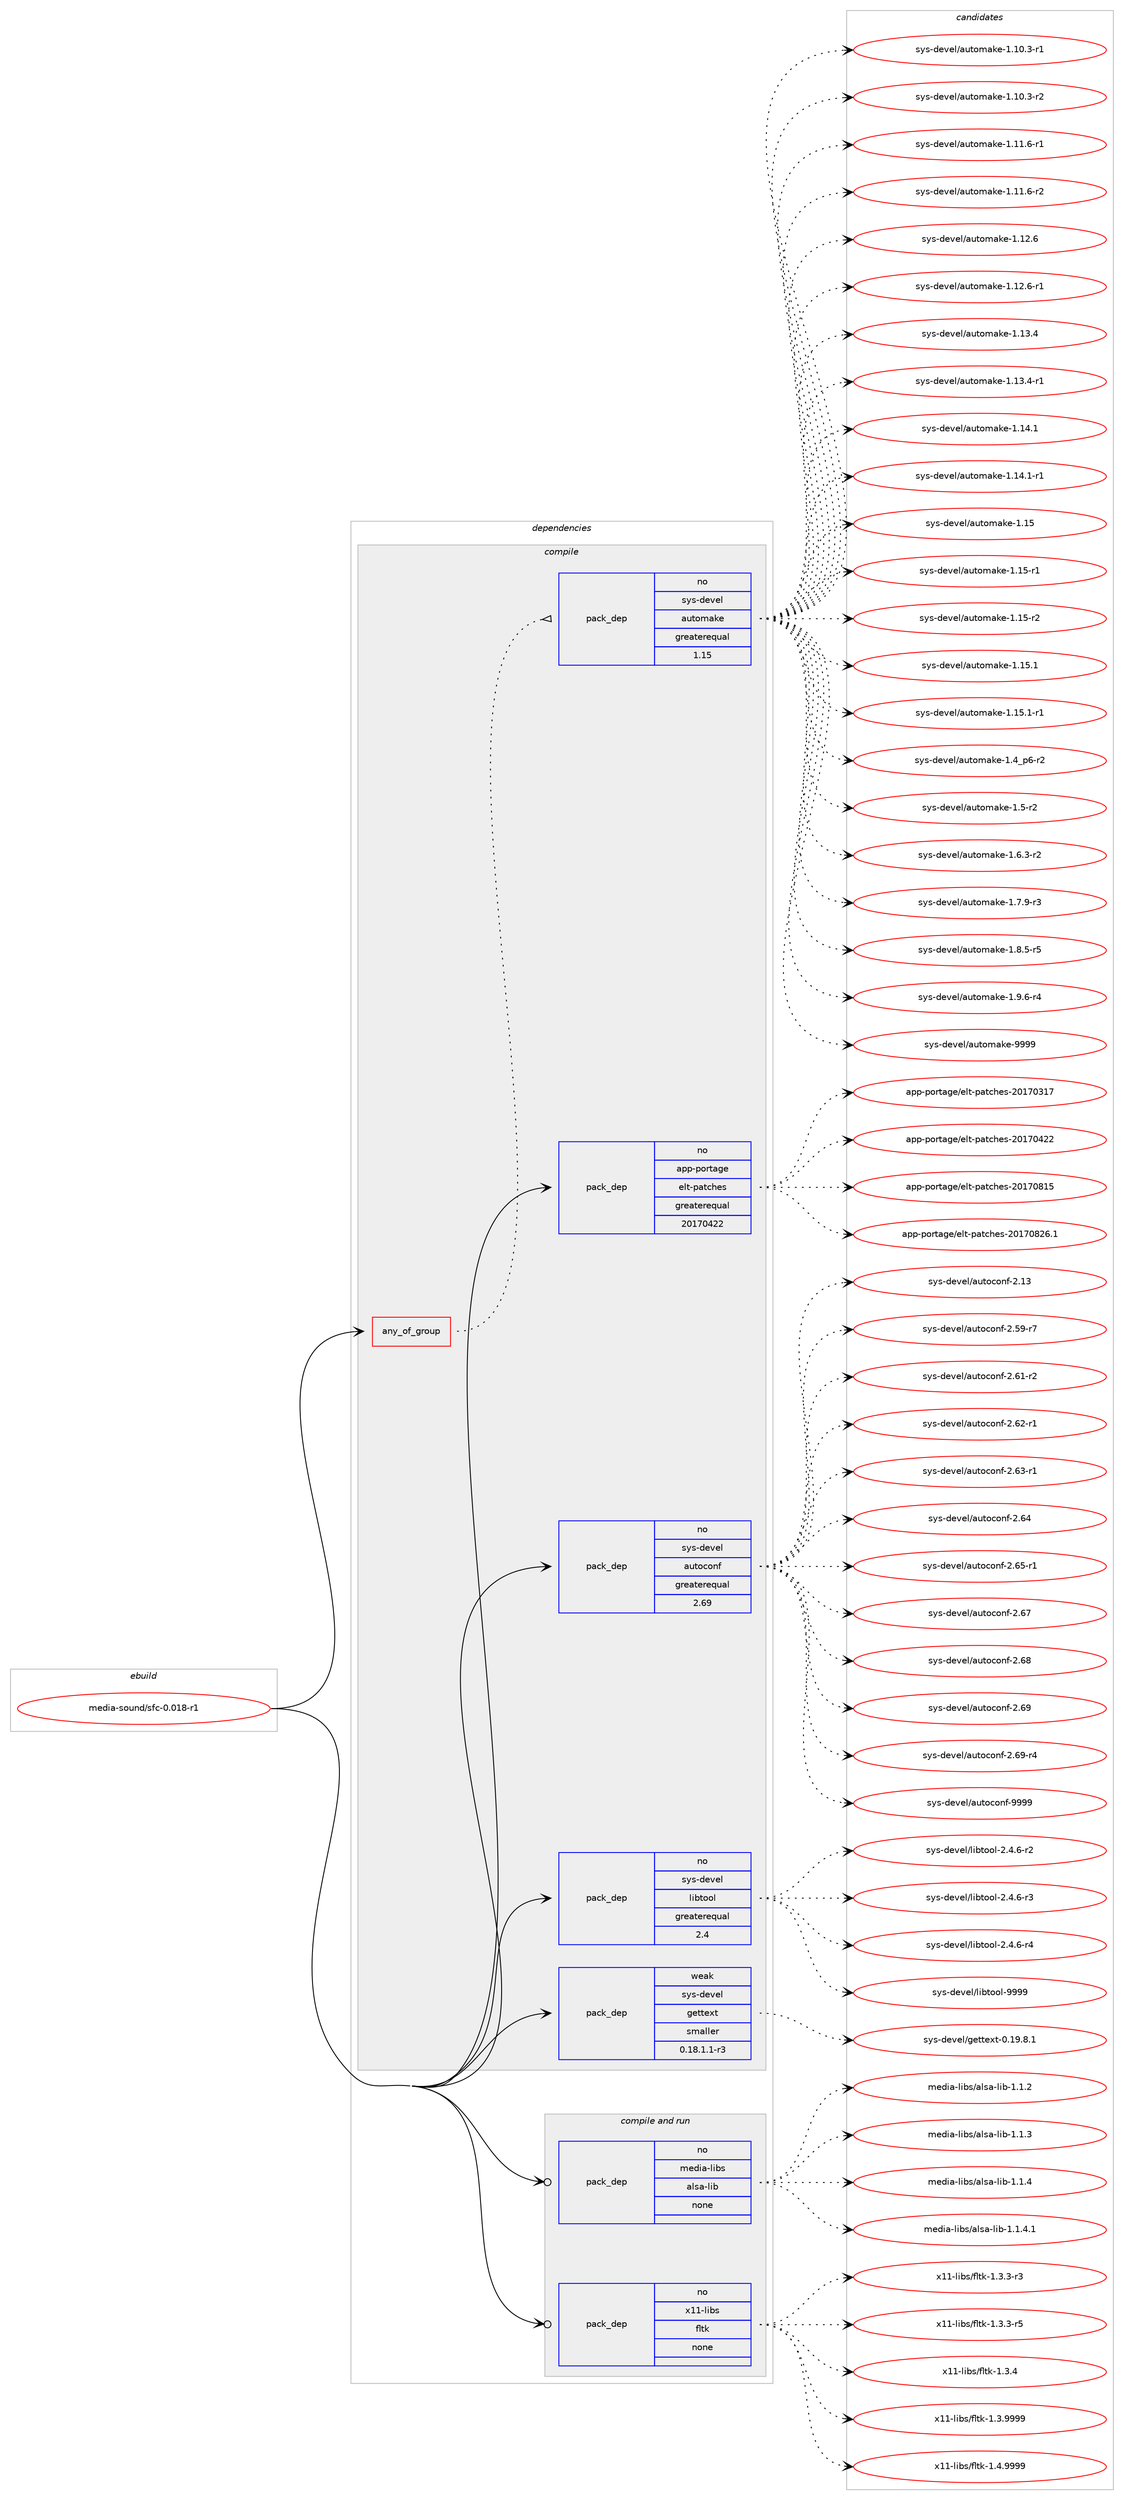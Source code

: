 digraph prolog {

# *************
# Graph options
# *************

newrank=true;
concentrate=true;
compound=true;
graph [rankdir=LR,fontname=Helvetica,fontsize=10,ranksep=1.5];#, ranksep=2.5, nodesep=0.2];
edge  [arrowhead=vee];
node  [fontname=Helvetica,fontsize=10];

# **********
# The ebuild
# **********

subgraph cluster_leftcol {
color=gray;
rank=same;
label=<<i>ebuild</i>>;
id [label="media-sound/sfc-0.018-r1", color=red, width=4, href="../media-sound/sfc-0.018-r1.svg"];
}

# ****************
# The dependencies
# ****************

subgraph cluster_midcol {
color=gray;
label=<<i>dependencies</i>>;
subgraph cluster_compile {
fillcolor="#eeeeee";
style=filled;
label=<<i>compile</i>>;
subgraph any6091 {
dependency386546 [label=<<TABLE BORDER="0" CELLBORDER="1" CELLSPACING="0" CELLPADDING="4"><TR><TD CELLPADDING="10">any_of_group</TD></TR></TABLE>>, shape=none, color=red];subgraph pack285457 {
dependency386547 [label=<<TABLE BORDER="0" CELLBORDER="1" CELLSPACING="0" CELLPADDING="4" WIDTH="220"><TR><TD ROWSPAN="6" CELLPADDING="30">pack_dep</TD></TR><TR><TD WIDTH="110">no</TD></TR><TR><TD>sys-devel</TD></TR><TR><TD>automake</TD></TR><TR><TD>greaterequal</TD></TR><TR><TD>1.15</TD></TR></TABLE>>, shape=none, color=blue];
}
dependency386546:e -> dependency386547:w [weight=20,style="dotted",arrowhead="oinv"];
}
id:e -> dependency386546:w [weight=20,style="solid",arrowhead="vee"];
subgraph pack285458 {
dependency386548 [label=<<TABLE BORDER="0" CELLBORDER="1" CELLSPACING="0" CELLPADDING="4" WIDTH="220"><TR><TD ROWSPAN="6" CELLPADDING="30">pack_dep</TD></TR><TR><TD WIDTH="110">no</TD></TR><TR><TD>app-portage</TD></TR><TR><TD>elt-patches</TD></TR><TR><TD>greaterequal</TD></TR><TR><TD>20170422</TD></TR></TABLE>>, shape=none, color=blue];
}
id:e -> dependency386548:w [weight=20,style="solid",arrowhead="vee"];
subgraph pack285459 {
dependency386549 [label=<<TABLE BORDER="0" CELLBORDER="1" CELLSPACING="0" CELLPADDING="4" WIDTH="220"><TR><TD ROWSPAN="6" CELLPADDING="30">pack_dep</TD></TR><TR><TD WIDTH="110">no</TD></TR><TR><TD>sys-devel</TD></TR><TR><TD>autoconf</TD></TR><TR><TD>greaterequal</TD></TR><TR><TD>2.69</TD></TR></TABLE>>, shape=none, color=blue];
}
id:e -> dependency386549:w [weight=20,style="solid",arrowhead="vee"];
subgraph pack285460 {
dependency386550 [label=<<TABLE BORDER="0" CELLBORDER="1" CELLSPACING="0" CELLPADDING="4" WIDTH="220"><TR><TD ROWSPAN="6" CELLPADDING="30">pack_dep</TD></TR><TR><TD WIDTH="110">no</TD></TR><TR><TD>sys-devel</TD></TR><TR><TD>libtool</TD></TR><TR><TD>greaterequal</TD></TR><TR><TD>2.4</TD></TR></TABLE>>, shape=none, color=blue];
}
id:e -> dependency386550:w [weight=20,style="solid",arrowhead="vee"];
subgraph pack285461 {
dependency386551 [label=<<TABLE BORDER="0" CELLBORDER="1" CELLSPACING="0" CELLPADDING="4" WIDTH="220"><TR><TD ROWSPAN="6" CELLPADDING="30">pack_dep</TD></TR><TR><TD WIDTH="110">weak</TD></TR><TR><TD>sys-devel</TD></TR><TR><TD>gettext</TD></TR><TR><TD>smaller</TD></TR><TR><TD>0.18.1.1-r3</TD></TR></TABLE>>, shape=none, color=blue];
}
id:e -> dependency386551:w [weight=20,style="solid",arrowhead="vee"];
}
subgraph cluster_compileandrun {
fillcolor="#eeeeee";
style=filled;
label=<<i>compile and run</i>>;
subgraph pack285462 {
dependency386552 [label=<<TABLE BORDER="0" CELLBORDER="1" CELLSPACING="0" CELLPADDING="4" WIDTH="220"><TR><TD ROWSPAN="6" CELLPADDING="30">pack_dep</TD></TR><TR><TD WIDTH="110">no</TD></TR><TR><TD>media-libs</TD></TR><TR><TD>alsa-lib</TD></TR><TR><TD>none</TD></TR><TR><TD></TD></TR></TABLE>>, shape=none, color=blue];
}
id:e -> dependency386552:w [weight=20,style="solid",arrowhead="odotvee"];
subgraph pack285463 {
dependency386553 [label=<<TABLE BORDER="0" CELLBORDER="1" CELLSPACING="0" CELLPADDING="4" WIDTH="220"><TR><TD ROWSPAN="6" CELLPADDING="30">pack_dep</TD></TR><TR><TD WIDTH="110">no</TD></TR><TR><TD>x11-libs</TD></TR><TR><TD>fltk</TD></TR><TR><TD>none</TD></TR><TR><TD></TD></TR></TABLE>>, shape=none, color=blue];
}
id:e -> dependency386553:w [weight=20,style="solid",arrowhead="odotvee"];
}
subgraph cluster_run {
fillcolor="#eeeeee";
style=filled;
label=<<i>run</i>>;
}
}

# **************
# The candidates
# **************

subgraph cluster_choices {
rank=same;
color=gray;
label=<<i>candidates</i>>;

subgraph choice285457 {
color=black;
nodesep=1;
choice11512111545100101118101108479711711611110997107101454946494846514511449 [label="sys-devel/automake-1.10.3-r1", color=red, width=4,href="../sys-devel/automake-1.10.3-r1.svg"];
choice11512111545100101118101108479711711611110997107101454946494846514511450 [label="sys-devel/automake-1.10.3-r2", color=red, width=4,href="../sys-devel/automake-1.10.3-r2.svg"];
choice11512111545100101118101108479711711611110997107101454946494946544511449 [label="sys-devel/automake-1.11.6-r1", color=red, width=4,href="../sys-devel/automake-1.11.6-r1.svg"];
choice11512111545100101118101108479711711611110997107101454946494946544511450 [label="sys-devel/automake-1.11.6-r2", color=red, width=4,href="../sys-devel/automake-1.11.6-r2.svg"];
choice1151211154510010111810110847971171161111099710710145494649504654 [label="sys-devel/automake-1.12.6", color=red, width=4,href="../sys-devel/automake-1.12.6.svg"];
choice11512111545100101118101108479711711611110997107101454946495046544511449 [label="sys-devel/automake-1.12.6-r1", color=red, width=4,href="../sys-devel/automake-1.12.6-r1.svg"];
choice1151211154510010111810110847971171161111099710710145494649514652 [label="sys-devel/automake-1.13.4", color=red, width=4,href="../sys-devel/automake-1.13.4.svg"];
choice11512111545100101118101108479711711611110997107101454946495146524511449 [label="sys-devel/automake-1.13.4-r1", color=red, width=4,href="../sys-devel/automake-1.13.4-r1.svg"];
choice1151211154510010111810110847971171161111099710710145494649524649 [label="sys-devel/automake-1.14.1", color=red, width=4,href="../sys-devel/automake-1.14.1.svg"];
choice11512111545100101118101108479711711611110997107101454946495246494511449 [label="sys-devel/automake-1.14.1-r1", color=red, width=4,href="../sys-devel/automake-1.14.1-r1.svg"];
choice115121115451001011181011084797117116111109971071014549464953 [label="sys-devel/automake-1.15", color=red, width=4,href="../sys-devel/automake-1.15.svg"];
choice1151211154510010111810110847971171161111099710710145494649534511449 [label="sys-devel/automake-1.15-r1", color=red, width=4,href="../sys-devel/automake-1.15-r1.svg"];
choice1151211154510010111810110847971171161111099710710145494649534511450 [label="sys-devel/automake-1.15-r2", color=red, width=4,href="../sys-devel/automake-1.15-r2.svg"];
choice1151211154510010111810110847971171161111099710710145494649534649 [label="sys-devel/automake-1.15.1", color=red, width=4,href="../sys-devel/automake-1.15.1.svg"];
choice11512111545100101118101108479711711611110997107101454946495346494511449 [label="sys-devel/automake-1.15.1-r1", color=red, width=4,href="../sys-devel/automake-1.15.1-r1.svg"];
choice115121115451001011181011084797117116111109971071014549465295112544511450 [label="sys-devel/automake-1.4_p6-r2", color=red, width=4,href="../sys-devel/automake-1.4_p6-r2.svg"];
choice11512111545100101118101108479711711611110997107101454946534511450 [label="sys-devel/automake-1.5-r2", color=red, width=4,href="../sys-devel/automake-1.5-r2.svg"];
choice115121115451001011181011084797117116111109971071014549465446514511450 [label="sys-devel/automake-1.6.3-r2", color=red, width=4,href="../sys-devel/automake-1.6.3-r2.svg"];
choice115121115451001011181011084797117116111109971071014549465546574511451 [label="sys-devel/automake-1.7.9-r3", color=red, width=4,href="../sys-devel/automake-1.7.9-r3.svg"];
choice115121115451001011181011084797117116111109971071014549465646534511453 [label="sys-devel/automake-1.8.5-r5", color=red, width=4,href="../sys-devel/automake-1.8.5-r5.svg"];
choice115121115451001011181011084797117116111109971071014549465746544511452 [label="sys-devel/automake-1.9.6-r4", color=red, width=4,href="../sys-devel/automake-1.9.6-r4.svg"];
choice115121115451001011181011084797117116111109971071014557575757 [label="sys-devel/automake-9999", color=red, width=4,href="../sys-devel/automake-9999.svg"];
dependency386547:e -> choice11512111545100101118101108479711711611110997107101454946494846514511449:w [style=dotted,weight="100"];
dependency386547:e -> choice11512111545100101118101108479711711611110997107101454946494846514511450:w [style=dotted,weight="100"];
dependency386547:e -> choice11512111545100101118101108479711711611110997107101454946494946544511449:w [style=dotted,weight="100"];
dependency386547:e -> choice11512111545100101118101108479711711611110997107101454946494946544511450:w [style=dotted,weight="100"];
dependency386547:e -> choice1151211154510010111810110847971171161111099710710145494649504654:w [style=dotted,weight="100"];
dependency386547:e -> choice11512111545100101118101108479711711611110997107101454946495046544511449:w [style=dotted,weight="100"];
dependency386547:e -> choice1151211154510010111810110847971171161111099710710145494649514652:w [style=dotted,weight="100"];
dependency386547:e -> choice11512111545100101118101108479711711611110997107101454946495146524511449:w [style=dotted,weight="100"];
dependency386547:e -> choice1151211154510010111810110847971171161111099710710145494649524649:w [style=dotted,weight="100"];
dependency386547:e -> choice11512111545100101118101108479711711611110997107101454946495246494511449:w [style=dotted,weight="100"];
dependency386547:e -> choice115121115451001011181011084797117116111109971071014549464953:w [style=dotted,weight="100"];
dependency386547:e -> choice1151211154510010111810110847971171161111099710710145494649534511449:w [style=dotted,weight="100"];
dependency386547:e -> choice1151211154510010111810110847971171161111099710710145494649534511450:w [style=dotted,weight="100"];
dependency386547:e -> choice1151211154510010111810110847971171161111099710710145494649534649:w [style=dotted,weight="100"];
dependency386547:e -> choice11512111545100101118101108479711711611110997107101454946495346494511449:w [style=dotted,weight="100"];
dependency386547:e -> choice115121115451001011181011084797117116111109971071014549465295112544511450:w [style=dotted,weight="100"];
dependency386547:e -> choice11512111545100101118101108479711711611110997107101454946534511450:w [style=dotted,weight="100"];
dependency386547:e -> choice115121115451001011181011084797117116111109971071014549465446514511450:w [style=dotted,weight="100"];
dependency386547:e -> choice115121115451001011181011084797117116111109971071014549465546574511451:w [style=dotted,weight="100"];
dependency386547:e -> choice115121115451001011181011084797117116111109971071014549465646534511453:w [style=dotted,weight="100"];
dependency386547:e -> choice115121115451001011181011084797117116111109971071014549465746544511452:w [style=dotted,weight="100"];
dependency386547:e -> choice115121115451001011181011084797117116111109971071014557575757:w [style=dotted,weight="100"];
}
subgraph choice285458 {
color=black;
nodesep=1;
choice97112112451121111141169710310147101108116451129711699104101115455048495548514955 [label="app-portage/elt-patches-20170317", color=red, width=4,href="../app-portage/elt-patches-20170317.svg"];
choice97112112451121111141169710310147101108116451129711699104101115455048495548525050 [label="app-portage/elt-patches-20170422", color=red, width=4,href="../app-portage/elt-patches-20170422.svg"];
choice97112112451121111141169710310147101108116451129711699104101115455048495548564953 [label="app-portage/elt-patches-20170815", color=red, width=4,href="../app-portage/elt-patches-20170815.svg"];
choice971121124511211111411697103101471011081164511297116991041011154550484955485650544649 [label="app-portage/elt-patches-20170826.1", color=red, width=4,href="../app-portage/elt-patches-20170826.1.svg"];
dependency386548:e -> choice97112112451121111141169710310147101108116451129711699104101115455048495548514955:w [style=dotted,weight="100"];
dependency386548:e -> choice97112112451121111141169710310147101108116451129711699104101115455048495548525050:w [style=dotted,weight="100"];
dependency386548:e -> choice97112112451121111141169710310147101108116451129711699104101115455048495548564953:w [style=dotted,weight="100"];
dependency386548:e -> choice971121124511211111411697103101471011081164511297116991041011154550484955485650544649:w [style=dotted,weight="100"];
}
subgraph choice285459 {
color=black;
nodesep=1;
choice115121115451001011181011084797117116111991111101024550464951 [label="sys-devel/autoconf-2.13", color=red, width=4,href="../sys-devel/autoconf-2.13.svg"];
choice1151211154510010111810110847971171161119911111010245504653574511455 [label="sys-devel/autoconf-2.59-r7", color=red, width=4,href="../sys-devel/autoconf-2.59-r7.svg"];
choice1151211154510010111810110847971171161119911111010245504654494511450 [label="sys-devel/autoconf-2.61-r2", color=red, width=4,href="../sys-devel/autoconf-2.61-r2.svg"];
choice1151211154510010111810110847971171161119911111010245504654504511449 [label="sys-devel/autoconf-2.62-r1", color=red, width=4,href="../sys-devel/autoconf-2.62-r1.svg"];
choice1151211154510010111810110847971171161119911111010245504654514511449 [label="sys-devel/autoconf-2.63-r1", color=red, width=4,href="../sys-devel/autoconf-2.63-r1.svg"];
choice115121115451001011181011084797117116111991111101024550465452 [label="sys-devel/autoconf-2.64", color=red, width=4,href="../sys-devel/autoconf-2.64.svg"];
choice1151211154510010111810110847971171161119911111010245504654534511449 [label="sys-devel/autoconf-2.65-r1", color=red, width=4,href="../sys-devel/autoconf-2.65-r1.svg"];
choice115121115451001011181011084797117116111991111101024550465455 [label="sys-devel/autoconf-2.67", color=red, width=4,href="../sys-devel/autoconf-2.67.svg"];
choice115121115451001011181011084797117116111991111101024550465456 [label="sys-devel/autoconf-2.68", color=red, width=4,href="../sys-devel/autoconf-2.68.svg"];
choice115121115451001011181011084797117116111991111101024550465457 [label="sys-devel/autoconf-2.69", color=red, width=4,href="../sys-devel/autoconf-2.69.svg"];
choice1151211154510010111810110847971171161119911111010245504654574511452 [label="sys-devel/autoconf-2.69-r4", color=red, width=4,href="../sys-devel/autoconf-2.69-r4.svg"];
choice115121115451001011181011084797117116111991111101024557575757 [label="sys-devel/autoconf-9999", color=red, width=4,href="../sys-devel/autoconf-9999.svg"];
dependency386549:e -> choice115121115451001011181011084797117116111991111101024550464951:w [style=dotted,weight="100"];
dependency386549:e -> choice1151211154510010111810110847971171161119911111010245504653574511455:w [style=dotted,weight="100"];
dependency386549:e -> choice1151211154510010111810110847971171161119911111010245504654494511450:w [style=dotted,weight="100"];
dependency386549:e -> choice1151211154510010111810110847971171161119911111010245504654504511449:w [style=dotted,weight="100"];
dependency386549:e -> choice1151211154510010111810110847971171161119911111010245504654514511449:w [style=dotted,weight="100"];
dependency386549:e -> choice115121115451001011181011084797117116111991111101024550465452:w [style=dotted,weight="100"];
dependency386549:e -> choice1151211154510010111810110847971171161119911111010245504654534511449:w [style=dotted,weight="100"];
dependency386549:e -> choice115121115451001011181011084797117116111991111101024550465455:w [style=dotted,weight="100"];
dependency386549:e -> choice115121115451001011181011084797117116111991111101024550465456:w [style=dotted,weight="100"];
dependency386549:e -> choice115121115451001011181011084797117116111991111101024550465457:w [style=dotted,weight="100"];
dependency386549:e -> choice1151211154510010111810110847971171161119911111010245504654574511452:w [style=dotted,weight="100"];
dependency386549:e -> choice115121115451001011181011084797117116111991111101024557575757:w [style=dotted,weight="100"];
}
subgraph choice285460 {
color=black;
nodesep=1;
choice1151211154510010111810110847108105981161111111084550465246544511450 [label="sys-devel/libtool-2.4.6-r2", color=red, width=4,href="../sys-devel/libtool-2.4.6-r2.svg"];
choice1151211154510010111810110847108105981161111111084550465246544511451 [label="sys-devel/libtool-2.4.6-r3", color=red, width=4,href="../sys-devel/libtool-2.4.6-r3.svg"];
choice1151211154510010111810110847108105981161111111084550465246544511452 [label="sys-devel/libtool-2.4.6-r4", color=red, width=4,href="../sys-devel/libtool-2.4.6-r4.svg"];
choice1151211154510010111810110847108105981161111111084557575757 [label="sys-devel/libtool-9999", color=red, width=4,href="../sys-devel/libtool-9999.svg"];
dependency386550:e -> choice1151211154510010111810110847108105981161111111084550465246544511450:w [style=dotted,weight="100"];
dependency386550:e -> choice1151211154510010111810110847108105981161111111084550465246544511451:w [style=dotted,weight="100"];
dependency386550:e -> choice1151211154510010111810110847108105981161111111084550465246544511452:w [style=dotted,weight="100"];
dependency386550:e -> choice1151211154510010111810110847108105981161111111084557575757:w [style=dotted,weight="100"];
}
subgraph choice285461 {
color=black;
nodesep=1;
choice1151211154510010111810110847103101116116101120116454846495746564649 [label="sys-devel/gettext-0.19.8.1", color=red, width=4,href="../sys-devel/gettext-0.19.8.1.svg"];
dependency386551:e -> choice1151211154510010111810110847103101116116101120116454846495746564649:w [style=dotted,weight="100"];
}
subgraph choice285462 {
color=black;
nodesep=1;
choice1091011001059745108105981154797108115974510810598454946494650 [label="media-libs/alsa-lib-1.1.2", color=red, width=4,href="../media-libs/alsa-lib-1.1.2.svg"];
choice1091011001059745108105981154797108115974510810598454946494651 [label="media-libs/alsa-lib-1.1.3", color=red, width=4,href="../media-libs/alsa-lib-1.1.3.svg"];
choice1091011001059745108105981154797108115974510810598454946494652 [label="media-libs/alsa-lib-1.1.4", color=red, width=4,href="../media-libs/alsa-lib-1.1.4.svg"];
choice10910110010597451081059811547971081159745108105984549464946524649 [label="media-libs/alsa-lib-1.1.4.1", color=red, width=4,href="../media-libs/alsa-lib-1.1.4.1.svg"];
dependency386552:e -> choice1091011001059745108105981154797108115974510810598454946494650:w [style=dotted,weight="100"];
dependency386552:e -> choice1091011001059745108105981154797108115974510810598454946494651:w [style=dotted,weight="100"];
dependency386552:e -> choice1091011001059745108105981154797108115974510810598454946494652:w [style=dotted,weight="100"];
dependency386552:e -> choice10910110010597451081059811547971081159745108105984549464946524649:w [style=dotted,weight="100"];
}
subgraph choice285463 {
color=black;
nodesep=1;
choice12049494510810598115471021081161074549465146514511451 [label="x11-libs/fltk-1.3.3-r3", color=red, width=4,href="../x11-libs/fltk-1.3.3-r3.svg"];
choice12049494510810598115471021081161074549465146514511453 [label="x11-libs/fltk-1.3.3-r5", color=red, width=4,href="../x11-libs/fltk-1.3.3-r5.svg"];
choice1204949451081059811547102108116107454946514652 [label="x11-libs/fltk-1.3.4", color=red, width=4,href="../x11-libs/fltk-1.3.4.svg"];
choice1204949451081059811547102108116107454946514657575757 [label="x11-libs/fltk-1.3.9999", color=red, width=4,href="../x11-libs/fltk-1.3.9999.svg"];
choice1204949451081059811547102108116107454946524657575757 [label="x11-libs/fltk-1.4.9999", color=red, width=4,href="../x11-libs/fltk-1.4.9999.svg"];
dependency386553:e -> choice12049494510810598115471021081161074549465146514511451:w [style=dotted,weight="100"];
dependency386553:e -> choice12049494510810598115471021081161074549465146514511453:w [style=dotted,weight="100"];
dependency386553:e -> choice1204949451081059811547102108116107454946514652:w [style=dotted,weight="100"];
dependency386553:e -> choice1204949451081059811547102108116107454946514657575757:w [style=dotted,weight="100"];
dependency386553:e -> choice1204949451081059811547102108116107454946524657575757:w [style=dotted,weight="100"];
}
}

}

